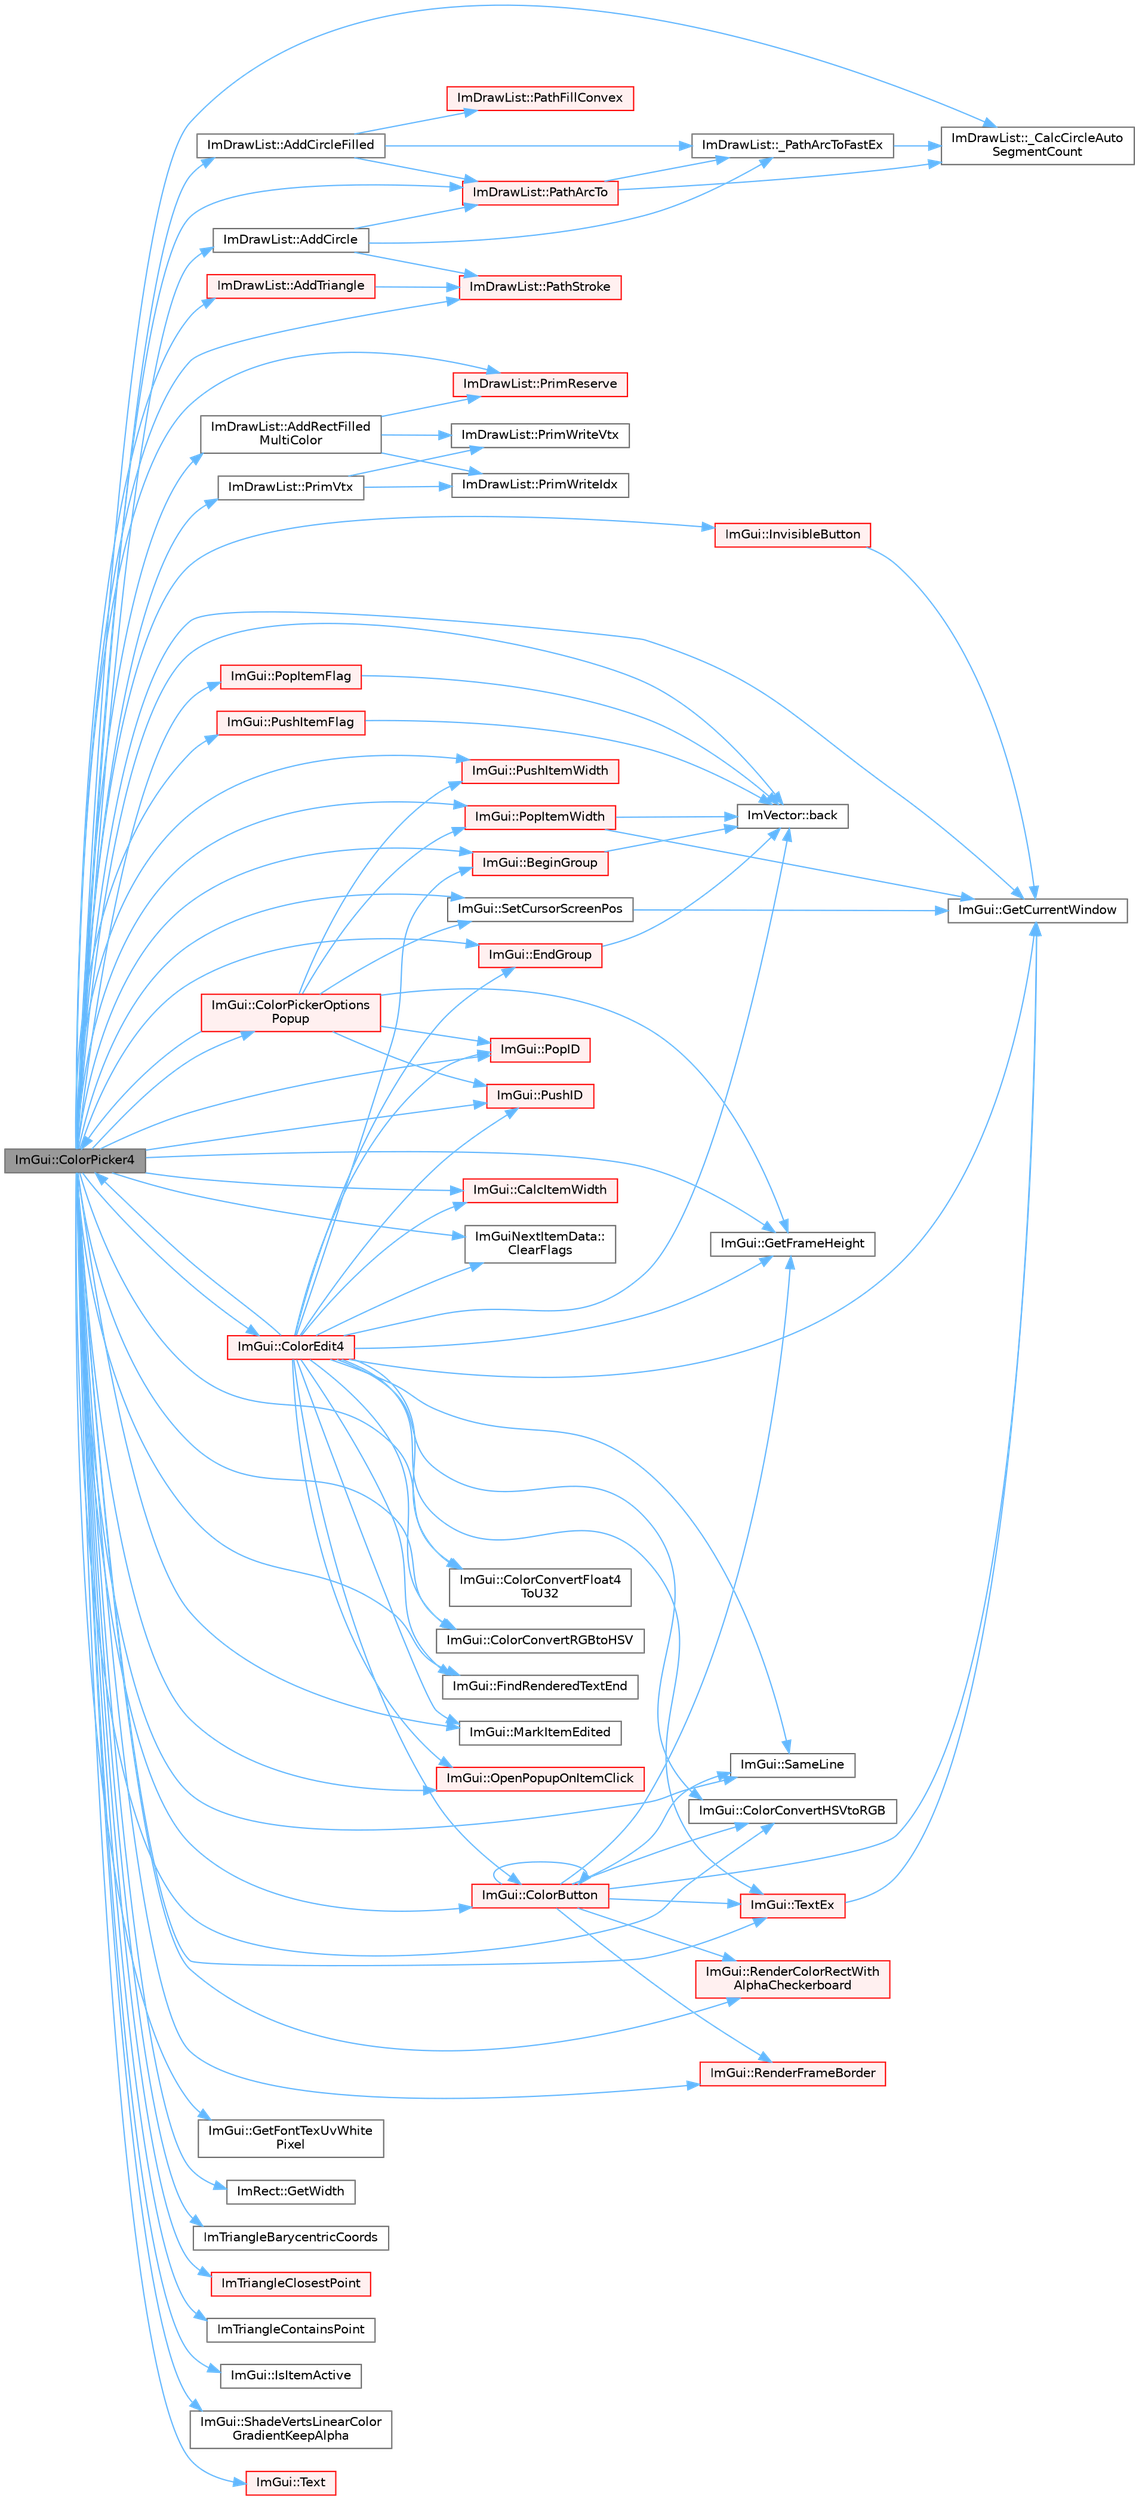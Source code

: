 digraph "ImGui::ColorPicker4"
{
 // LATEX_PDF_SIZE
  bgcolor="transparent";
  edge [fontname=Helvetica,fontsize=10,labelfontname=Helvetica,labelfontsize=10];
  node [fontname=Helvetica,fontsize=10,shape=box,height=0.2,width=0.4];
  rankdir="LR";
  Node1 [id="Node000001",label="ImGui::ColorPicker4",height=0.2,width=0.4,color="gray40", fillcolor="grey60", style="filled", fontcolor="black",tooltip=" "];
  Node1 -> Node2 [id="edge1_Node000001_Node000002",color="steelblue1",style="solid",tooltip=" "];
  Node2 [id="Node000002",label="ImDrawList::_CalcCircleAuto\lSegmentCount",height=0.2,width=0.4,color="grey40", fillcolor="white", style="filled",URL="$struct_im_draw_list.html#a52afa32aaab6d581cda90dc5d8726ed6",tooltip=" "];
  Node1 -> Node3 [id="edge2_Node000001_Node000003",color="steelblue1",style="solid",tooltip=" "];
  Node3 [id="Node000003",label="ImDrawList::AddCircle",height=0.2,width=0.4,color="grey40", fillcolor="white", style="filled",URL="$struct_im_draw_list.html#a9b73eea0ebf7a9f02bc8a104deb7de9d",tooltip=" "];
  Node3 -> Node4 [id="edge3_Node000003_Node000004",color="steelblue1",style="solid",tooltip=" "];
  Node4 [id="Node000004",label="ImDrawList::_PathArcToFastEx",height=0.2,width=0.4,color="grey40", fillcolor="white", style="filled",URL="$struct_im_draw_list.html#ac25f3a7693ed13ba2dac455675be8654",tooltip=" "];
  Node4 -> Node2 [id="edge4_Node000004_Node000002",color="steelblue1",style="solid",tooltip=" "];
  Node3 -> Node5 [id="edge5_Node000003_Node000005",color="steelblue1",style="solid",tooltip=" "];
  Node5 [id="Node000005",label="ImDrawList::PathArcTo",height=0.2,width=0.4,color="red", fillcolor="#FFF0F0", style="filled",URL="$struct_im_draw_list.html#af86073403f1557cccb4ff45dfad0a74a",tooltip=" "];
  Node5 -> Node2 [id="edge6_Node000005_Node000002",color="steelblue1",style="solid",tooltip=" "];
  Node5 -> Node4 [id="edge7_Node000005_Node000004",color="steelblue1",style="solid",tooltip=" "];
  Node3 -> Node7 [id="edge8_Node000003_Node000007",color="steelblue1",style="solid",tooltip=" "];
  Node7 [id="Node000007",label="ImDrawList::PathStroke",height=0.2,width=0.4,color="red", fillcolor="#FFF0F0", style="filled",URL="$struct_im_draw_list.html#a60bf9040ef3d09b39c4ba8f5a2a68ae9",tooltip=" "];
  Node1 -> Node12 [id="edge9_Node000001_Node000012",color="steelblue1",style="solid",tooltip=" "];
  Node12 [id="Node000012",label="ImDrawList::AddCircleFilled",height=0.2,width=0.4,color="grey40", fillcolor="white", style="filled",URL="$struct_im_draw_list.html#aef950cf8b0293b2c5e4708af72de045b",tooltip=" "];
  Node12 -> Node4 [id="edge10_Node000012_Node000004",color="steelblue1",style="solid",tooltip=" "];
  Node12 -> Node5 [id="edge11_Node000012_Node000005",color="steelblue1",style="solid",tooltip=" "];
  Node12 -> Node13 [id="edge12_Node000012_Node000013",color="steelblue1",style="solid",tooltip=" "];
  Node13 [id="Node000013",label="ImDrawList::PathFillConvex",height=0.2,width=0.4,color="red", fillcolor="#FFF0F0", style="filled",URL="$struct_im_draw_list.html#aea9301cb99ebf4b27f5d3959017567c9",tooltip=" "];
  Node1 -> Node15 [id="edge13_Node000001_Node000015",color="steelblue1",style="solid",tooltip=" "];
  Node15 [id="Node000015",label="ImDrawList::AddRectFilled\lMultiColor",height=0.2,width=0.4,color="grey40", fillcolor="white", style="filled",URL="$struct_im_draw_list.html#a6282e85ad78b01ebb74832336e9a2a55",tooltip=" "];
  Node15 -> Node9 [id="edge14_Node000015_Node000009",color="steelblue1",style="solid",tooltip=" "];
  Node9 [id="Node000009",label="ImDrawList::PrimReserve",height=0.2,width=0.4,color="red", fillcolor="#FFF0F0", style="filled",URL="$struct_im_draw_list.html#a879aa38dbfb0344e3e023d65c002c7d7",tooltip=" "];
  Node15 -> Node16 [id="edge15_Node000015_Node000016",color="steelblue1",style="solid",tooltip=" "];
  Node16 [id="Node000016",label="ImDrawList::PrimWriteIdx",height=0.2,width=0.4,color="grey40", fillcolor="white", style="filled",URL="$struct_im_draw_list.html#a42b72f87a0084c02f11dcd1560c8bbc7",tooltip=" "];
  Node15 -> Node17 [id="edge16_Node000015_Node000017",color="steelblue1",style="solid",tooltip=" "];
  Node17 [id="Node000017",label="ImDrawList::PrimWriteVtx",height=0.2,width=0.4,color="grey40", fillcolor="white", style="filled",URL="$struct_im_draw_list.html#af86de4faf6c8e978fb712ea14c5d0c5f",tooltip=" "];
  Node1 -> Node18 [id="edge17_Node000001_Node000018",color="steelblue1",style="solid",tooltip=" "];
  Node18 [id="Node000018",label="ImDrawList::AddTriangle",height=0.2,width=0.4,color="red", fillcolor="#FFF0F0", style="filled",URL="$struct_im_draw_list.html#a04bde432891d0392e7d98d957c1fd9b3",tooltip=" "];
  Node18 -> Node7 [id="edge18_Node000018_Node000007",color="steelblue1",style="solid",tooltip=" "];
  Node1 -> Node20 [id="edge19_Node000001_Node000020",color="steelblue1",style="solid",tooltip=" "];
  Node20 [id="Node000020",label="ImVector::back",height=0.2,width=0.4,color="grey40", fillcolor="white", style="filled",URL="$struct_im_vector.html#a2d80e87e81b1b01143c8d8be93e6fde1",tooltip=" "];
  Node1 -> Node21 [id="edge20_Node000001_Node000021",color="steelblue1",style="solid",tooltip=" "];
  Node21 [id="Node000021",label="ImGui::BeginGroup",height=0.2,width=0.4,color="red", fillcolor="#FFF0F0", style="filled",URL="$namespace_im_gui.html#a42407e196b7ed2a8755bff28aae9805f",tooltip=" "];
  Node21 -> Node20 [id="edge21_Node000021_Node000020",color="steelblue1",style="solid",tooltip=" "];
  Node1 -> Node25 [id="edge22_Node000001_Node000025",color="steelblue1",style="solid",tooltip=" "];
  Node25 [id="Node000025",label="ImGui::CalcItemWidth",height=0.2,width=0.4,color="red", fillcolor="#FFF0F0", style="filled",URL="$namespace_im_gui.html#ab3b3ba92ebd8bca4a552dd93321a1994",tooltip=" "];
  Node1 -> Node27 [id="edge23_Node000001_Node000027",color="steelblue1",style="solid",tooltip=" "];
  Node27 [id="Node000027",label="ImGuiNextItemData::\lClearFlags",height=0.2,width=0.4,color="grey40", fillcolor="white", style="filled",URL="$struct_im_gui_next_item_data.html#a0159fd0bdffe71c29271a3dbdde9013b",tooltip=" "];
  Node1 -> Node28 [id="edge24_Node000001_Node000028",color="steelblue1",style="solid",tooltip=" "];
  Node28 [id="Node000028",label="ImGui::ColorButton",height=0.2,width=0.4,color="red", fillcolor="#FFF0F0", style="filled",URL="$namespace_im_gui.html#ae2d7c8f37726810753d71d480f0af7f0",tooltip=" "];
  Node28 -> Node28 [id="edge25_Node000028_Node000028",color="steelblue1",style="solid",tooltip=" "];
  Node28 -> Node133 [id="edge26_Node000028_Node000133",color="steelblue1",style="solid",tooltip=" "];
  Node133 [id="Node000133",label="ImGui::ColorConvertHSVtoRGB",height=0.2,width=0.4,color="grey40", fillcolor="white", style="filled",URL="$namespace_im_gui.html#a074427678b3e56378b7dcdefa4c8b5c7",tooltip=" "];
  Node28 -> Node94 [id="edge27_Node000028_Node000094",color="steelblue1",style="solid",tooltip=" "];
  Node94 [id="Node000094",label="ImGui::GetCurrentWindow",height=0.2,width=0.4,color="grey40", fillcolor="white", style="filled",URL="$namespace_im_gui.html#ac452417b5004ca16a814a72cff153526",tooltip=" "];
  Node28 -> Node201 [id="edge28_Node000028_Node000201",color="steelblue1",style="solid",tooltip=" "];
  Node201 [id="Node000201",label="ImGui::GetFrameHeight",height=0.2,width=0.4,color="grey40", fillcolor="white", style="filled",URL="$namespace_im_gui.html#ae560f17cf3262017cee888d1eb77f294",tooltip=" "];
  Node28 -> Node204 [id="edge29_Node000028_Node000204",color="steelblue1",style="solid",tooltip=" "];
  Node204 [id="Node000204",label="ImGui::RenderColorRectWith\lAlphaCheckerboard",height=0.2,width=0.4,color="red", fillcolor="#FFF0F0", style="filled",URL="$namespace_im_gui.html#a1c7b45570a114af08b0c2e16a7acceae",tooltip=" "];
  Node28 -> Node206 [id="edge30_Node000028_Node000206",color="steelblue1",style="solid",tooltip=" "];
  Node206 [id="Node000206",label="ImGui::RenderFrameBorder",height=0.2,width=0.4,color="red", fillcolor="#FFF0F0", style="filled",URL="$namespace_im_gui.html#adc76239c2006e66f8dab7638529a763d",tooltip=" "];
  Node28 -> Node175 [id="edge31_Node000028_Node000175",color="steelblue1",style="solid",tooltip=" "];
  Node175 [id="Node000175",label="ImGui::SameLine",height=0.2,width=0.4,color="grey40", fillcolor="white", style="filled",URL="$namespace_im_gui.html#a2991c91e94f3b77a0c3411f4f3aa348e",tooltip=" "];
  Node28 -> Node189 [id="edge32_Node000028_Node000189",color="steelblue1",style="solid",tooltip=" "];
  Node189 [id="Node000189",label="ImGui::TextEx",height=0.2,width=0.4,color="red", fillcolor="#FFF0F0", style="filled",URL="$namespace_im_gui.html#aae6420fec03511fd478d9108f31e6b5f",tooltip=" "];
  Node189 -> Node94 [id="edge33_Node000189_Node000094",color="steelblue1",style="solid",tooltip=" "];
  Node1 -> Node43 [id="edge34_Node000001_Node000043",color="steelblue1",style="solid",tooltip=" "];
  Node43 [id="Node000043",label="ImGui::ColorConvertFloat4\lToU32",height=0.2,width=0.4,color="grey40", fillcolor="white", style="filled",URL="$namespace_im_gui.html#abe2691de0b1a71c774ab24cc91564a94",tooltip=" "];
  Node1 -> Node133 [id="edge35_Node000001_Node000133",color="steelblue1",style="solid",tooltip=" "];
  Node1 -> Node210 [id="edge36_Node000001_Node000210",color="steelblue1",style="solid",tooltip=" "];
  Node210 [id="Node000210",label="ImGui::ColorConvertRGBtoHSV",height=0.2,width=0.4,color="grey40", fillcolor="white", style="filled",URL="$namespace_im_gui.html#aaed5ed34aaaa02b61cbb67598c0ad9ca",tooltip=" "];
  Node1 -> Node211 [id="edge37_Node000001_Node000211",color="steelblue1",style="solid",tooltip=" "];
  Node211 [id="Node000211",label="ImGui::ColorEdit4",height=0.2,width=0.4,color="red", fillcolor="#FFF0F0", style="filled",URL="$namespace_im_gui.html#ac3f45e2aa0b1d591cc8a2cdf8b566a45",tooltip=" "];
  Node211 -> Node20 [id="edge38_Node000211_Node000020",color="steelblue1",style="solid",tooltip=" "];
  Node211 -> Node21 [id="edge39_Node000211_Node000021",color="steelblue1",style="solid",tooltip=" "];
  Node211 -> Node25 [id="edge40_Node000211_Node000025",color="steelblue1",style="solid",tooltip=" "];
  Node211 -> Node27 [id="edge41_Node000211_Node000027",color="steelblue1",style="solid",tooltip=" "];
  Node211 -> Node28 [id="edge42_Node000211_Node000028",color="steelblue1",style="solid",tooltip=" "];
  Node211 -> Node43 [id="edge43_Node000211_Node000043",color="steelblue1",style="solid",tooltip=" "];
  Node211 -> Node133 [id="edge44_Node000211_Node000133",color="steelblue1",style="solid",tooltip=" "];
  Node211 -> Node210 [id="edge45_Node000211_Node000210",color="steelblue1",style="solid",tooltip=" "];
  Node211 -> Node1 [id="edge46_Node000211_Node000001",color="steelblue1",style="solid",tooltip=" "];
  Node211 -> Node286 [id="edge47_Node000211_Node000286",color="steelblue1",style="solid",tooltip=" "];
  Node286 [id="Node000286",label="ImGui::EndGroup",height=0.2,width=0.4,color="red", fillcolor="#FFF0F0", style="filled",URL="$namespace_im_gui.html#a05fc97fc64f28a55486087f503d9a622",tooltip=" "];
  Node286 -> Node20 [id="edge48_Node000286_Node000020",color="steelblue1",style="solid",tooltip=" "];
  Node211 -> Node174 [id="edge49_Node000211_Node000174",color="steelblue1",style="solid",tooltip=" "];
  Node174 [id="Node000174",label="ImGui::FindRenderedTextEnd",height=0.2,width=0.4,color="grey40", fillcolor="white", style="filled",URL="$namespace_im_gui.html#a7671e1dbc803a31b06081b52a771d83f",tooltip=" "];
  Node211 -> Node94 [id="edge50_Node000211_Node000094",color="steelblue1",style="solid",tooltip=" "];
  Node211 -> Node201 [id="edge51_Node000211_Node000201",color="steelblue1",style="solid",tooltip=" "];
  Node211 -> Node239 [id="edge52_Node000211_Node000239",color="steelblue1",style="solid",tooltip=" "];
  Node239 [id="Node000239",label="ImGui::MarkItemEdited",height=0.2,width=0.4,color="grey40", fillcolor="white", style="filled",URL="$namespace_im_gui.html#a83036681a36fbee2d35b5b57a1ef72e6",tooltip=" "];
  Node211 -> Node327 [id="edge53_Node000211_Node000327",color="steelblue1",style="solid",tooltip=" "];
  Node327 [id="Node000327",label="ImGui::OpenPopupOnItemClick",height=0.2,width=0.4,color="red", fillcolor="#FFF0F0", style="filled",URL="$namespace_im_gui.html#a3811834876930efd5cb08a25d8c022d0",tooltip=" "];
  Node211 -> Node147 [id="edge54_Node000211_Node000147",color="steelblue1",style="solid",tooltip=" "];
  Node147 [id="Node000147",label="ImGui::PopID",height=0.2,width=0.4,color="red", fillcolor="#FFF0F0", style="filled",URL="$namespace_im_gui.html#aba0b2d8f890a5d435ae43d0c4a2d4dd1",tooltip=" "];
  Node211 -> Node149 [id="edge55_Node000211_Node000149",color="steelblue1",style="solid",tooltip=" "];
  Node149 [id="Node000149",label="ImGui::PushID",height=0.2,width=0.4,color="red", fillcolor="#FFF0F0", style="filled",URL="$namespace_im_gui.html#a27a8533605dc5b8cabf161bf7715bbde",tooltip=" "];
  Node211 -> Node175 [id="edge56_Node000211_Node000175",color="steelblue1",style="solid",tooltip=" "];
  Node211 -> Node189 [id="edge57_Node000211_Node000189",color="steelblue1",style="solid",tooltip=" "];
  Node1 -> Node331 [id="edge58_Node000001_Node000331",color="steelblue1",style="solid",tooltip=" "];
  Node331 [id="Node000331",label="ImGui::ColorPickerOptions\lPopup",height=0.2,width=0.4,color="red", fillcolor="#FFF0F0", style="filled",URL="$namespace_im_gui.html#a6d112eeb6d8ffdebbc9d9a8c66babbee",tooltip=" "];
  Node331 -> Node1 [id="edge59_Node000331_Node000001",color="steelblue1",style="solid",tooltip=" "];
  Node331 -> Node201 [id="edge60_Node000331_Node000201",color="steelblue1",style="solid",tooltip=" "];
  Node331 -> Node147 [id="edge61_Node000331_Node000147",color="steelblue1",style="solid",tooltip=" "];
  Node331 -> Node161 [id="edge62_Node000331_Node000161",color="steelblue1",style="solid",tooltip=" "];
  Node161 [id="Node000161",label="ImGui::PopItemWidth",height=0.2,width=0.4,color="red", fillcolor="#FFF0F0", style="filled",URL="$namespace_im_gui.html#ad29a3fc0cb5dfc7f9fc7224512ce90bf",tooltip=" "];
  Node161 -> Node20 [id="edge63_Node000161_Node000020",color="steelblue1",style="solid",tooltip=" "];
  Node161 -> Node94 [id="edge64_Node000161_Node000094",color="steelblue1",style="solid",tooltip=" "];
  Node331 -> Node149 [id="edge65_Node000331_Node000149",color="steelblue1",style="solid",tooltip=" "];
  Node331 -> Node151 [id="edge66_Node000331_Node000151",color="steelblue1",style="solid",tooltip=" "];
  Node151 [id="Node000151",label="ImGui::PushItemWidth",height=0.2,width=0.4,color="red", fillcolor="#FFF0F0", style="filled",URL="$namespace_im_gui.html#a4ad13bf38f0521a339133248ef3e3036",tooltip=" "];
  Node331 -> Node335 [id="edge67_Node000331_Node000335",color="steelblue1",style="solid",tooltip=" "];
  Node335 [id="Node000335",label="ImGui::SetCursorScreenPos",height=0.2,width=0.4,color="grey40", fillcolor="white", style="filled",URL="$namespace_im_gui.html#a632bc7e15b8258f95ab0bc9b2efd5537",tooltip=" "];
  Node335 -> Node94 [id="edge68_Node000335_Node000094",color="steelblue1",style="solid",tooltip=" "];
  Node1 -> Node286 [id="edge69_Node000001_Node000286",color="steelblue1",style="solid",tooltip=" "];
  Node1 -> Node174 [id="edge70_Node000001_Node000174",color="steelblue1",style="solid",tooltip=" "];
  Node1 -> Node94 [id="edge71_Node000001_Node000094",color="steelblue1",style="solid",tooltip=" "];
  Node1 -> Node336 [id="edge72_Node000001_Node000336",color="steelblue1",style="solid",tooltip=" "];
  Node336 [id="Node000336",label="ImGui::GetFontTexUvWhite\lPixel",height=0.2,width=0.4,color="grey40", fillcolor="white", style="filled",URL="$namespace_im_gui.html#a3092da6abc1d04f3287c084435dc6026",tooltip=" "];
  Node1 -> Node201 [id="edge73_Node000001_Node000201",color="steelblue1",style="solid",tooltip=" "];
  Node1 -> Node55 [id="edge74_Node000001_Node000055",color="steelblue1",style="solid",tooltip=" "];
  Node55 [id="Node000055",label="ImRect::GetWidth",height=0.2,width=0.4,color="grey40", fillcolor="white", style="filled",URL="$struct_im_rect.html#afa75cb8491f20901c96166d17dcddac4",tooltip=" "];
  Node1 -> Node337 [id="edge75_Node000001_Node000337",color="steelblue1",style="solid",tooltip=" "];
  Node337 [id="Node000337",label="ImTriangleBarycentricCoords",height=0.2,width=0.4,color="grey40", fillcolor="white", style="filled",URL="$imgui_8cpp.html#a42ba83efd4d19e4a61898dc8f8632ff1",tooltip=" "];
  Node1 -> Node338 [id="edge76_Node000001_Node000338",color="steelblue1",style="solid",tooltip=" "];
  Node338 [id="Node000338",label="ImTriangleClosestPoint",height=0.2,width=0.4,color="red", fillcolor="#FFF0F0", style="filled",URL="$imgui_8cpp.html#af48be8bc196ebaf2129062bd67007387",tooltip=" "];
  Node1 -> Node340 [id="edge77_Node000001_Node000340",color="steelblue1",style="solid",tooltip=" "];
  Node340 [id="Node000340",label="ImTriangleContainsPoint",height=0.2,width=0.4,color="grey40", fillcolor="white", style="filled",URL="$imgui_8cpp.html#aa53a4a0b963d2d35b8e58442247e1239",tooltip=" "];
  Node1 -> Node341 [id="edge78_Node000001_Node000341",color="steelblue1",style="solid",tooltip=" "];
  Node341 [id="Node000341",label="ImGui::InvisibleButton",height=0.2,width=0.4,color="red", fillcolor="#FFF0F0", style="filled",URL="$namespace_im_gui.html#a1f61951b9d3a38083bd77b1dbe3ea895",tooltip=" "];
  Node341 -> Node94 [id="edge79_Node000341_Node000094",color="steelblue1",style="solid",tooltip=" "];
  Node1 -> Node342 [id="edge80_Node000001_Node000342",color="steelblue1",style="solid",tooltip=" "];
  Node342 [id="Node000342",label="ImGui::IsItemActive",height=0.2,width=0.4,color="grey40", fillcolor="white", style="filled",URL="$namespace_im_gui.html#a2d8ac4569456a8003e4dddd39caf771c",tooltip=" "];
  Node1 -> Node239 [id="edge81_Node000001_Node000239",color="steelblue1",style="solid",tooltip=" "];
  Node1 -> Node327 [id="edge82_Node000001_Node000327",color="steelblue1",style="solid",tooltip=" "];
  Node1 -> Node5 [id="edge83_Node000001_Node000005",color="steelblue1",style="solid",tooltip=" "];
  Node1 -> Node7 [id="edge84_Node000001_Node000007",color="steelblue1",style="solid",tooltip=" "];
  Node1 -> Node147 [id="edge85_Node000001_Node000147",color="steelblue1",style="solid",tooltip=" "];
  Node1 -> Node343 [id="edge86_Node000001_Node000343",color="steelblue1",style="solid",tooltip=" "];
  Node343 [id="Node000343",label="ImGui::PopItemFlag",height=0.2,width=0.4,color="red", fillcolor="#FFF0F0", style="filled",URL="$namespace_im_gui.html#aa93281155e1dd23715dbd384e91edc6b",tooltip=" "];
  Node343 -> Node20 [id="edge87_Node000343_Node000020",color="steelblue1",style="solid",tooltip=" "];
  Node1 -> Node161 [id="edge88_Node000001_Node000161",color="steelblue1",style="solid",tooltip=" "];
  Node1 -> Node9 [id="edge89_Node000001_Node000009",color="steelblue1",style="solid",tooltip=" "];
  Node1 -> Node344 [id="edge90_Node000001_Node000344",color="steelblue1",style="solid",tooltip=" "];
  Node344 [id="Node000344",label="ImDrawList::PrimVtx",height=0.2,width=0.4,color="grey40", fillcolor="white", style="filled",URL="$struct_im_draw_list.html#a405377158f0028ad8b4fb6509eef4532",tooltip=" "];
  Node344 -> Node16 [id="edge91_Node000344_Node000016",color="steelblue1",style="solid",tooltip=" "];
  Node344 -> Node17 [id="edge92_Node000344_Node000017",color="steelblue1",style="solid",tooltip=" "];
  Node1 -> Node149 [id="edge93_Node000001_Node000149",color="steelblue1",style="solid",tooltip=" "];
  Node1 -> Node345 [id="edge94_Node000001_Node000345",color="steelblue1",style="solid",tooltip=" "];
  Node345 [id="Node000345",label="ImGui::PushItemFlag",height=0.2,width=0.4,color="red", fillcolor="#FFF0F0", style="filled",URL="$namespace_im_gui.html#ac7301f6378333f6d17f47823eed9e00a",tooltip=" "];
  Node345 -> Node20 [id="edge95_Node000345_Node000020",color="steelblue1",style="solid",tooltip=" "];
  Node1 -> Node151 [id="edge96_Node000001_Node000151",color="steelblue1",style="solid",tooltip=" "];
  Node1 -> Node204 [id="edge97_Node000001_Node000204",color="steelblue1",style="solid",tooltip=" "];
  Node1 -> Node206 [id="edge98_Node000001_Node000206",color="steelblue1",style="solid",tooltip=" "];
  Node1 -> Node175 [id="edge99_Node000001_Node000175",color="steelblue1",style="solid",tooltip=" "];
  Node1 -> Node335 [id="edge100_Node000001_Node000335",color="steelblue1",style="solid",tooltip=" "];
  Node1 -> Node346 [id="edge101_Node000001_Node000346",color="steelblue1",style="solid",tooltip=" "];
  Node346 [id="Node000346",label="ImGui::ShadeVertsLinearColor\lGradientKeepAlpha",height=0.2,width=0.4,color="grey40", fillcolor="white", style="filled",URL="$namespace_im_gui.html#acd137f6ee31f657e539eaa7e62f4f28a",tooltip=" "];
  Node1 -> Node185 [id="edge102_Node000001_Node000185",color="steelblue1",style="solid",tooltip=" "];
  Node185 [id="Node000185",label="ImGui::Text",height=0.2,width=0.4,color="red", fillcolor="#FFF0F0", style="filled",URL="$namespace_im_gui.html#a9e7b83611fe441d54fad2effb4bf4965",tooltip=" "];
  Node1 -> Node189 [id="edge103_Node000001_Node000189",color="steelblue1",style="solid",tooltip=" "];
}
